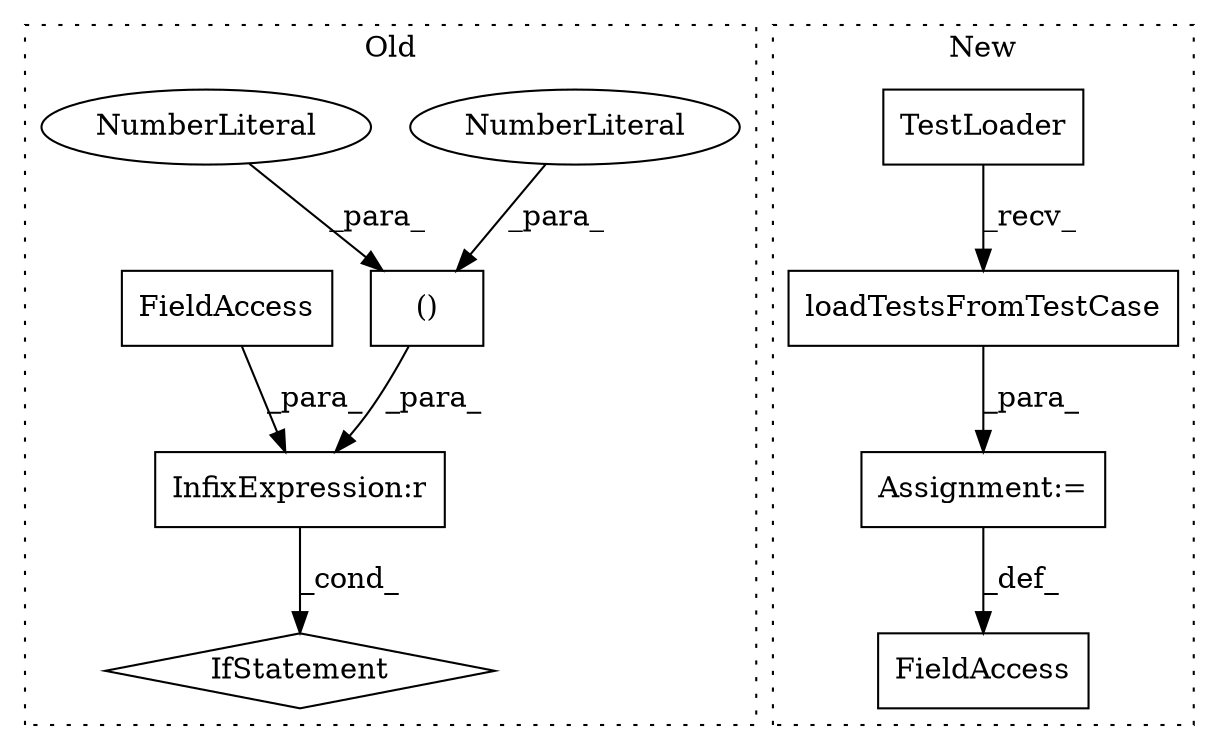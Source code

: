 digraph G {
subgraph cluster0 {
1 [label="()" a="106" s="255" l="15" shape="box"];
3 [label="NumberLiteral" a="34" s="255" l="1" shape="ellipse"];
4 [label="NumberLiteral" a="34" s="269" l="1" shape="ellipse"];
5 [label="InfixExpression:r" a="27" s="247" l="8" shape="box"];
7 [label="FieldAccess" a="22" s="231" l="16" shape="box"];
9 [label="IfStatement" a="25" s="227,270" l="4,3" shape="diamond"];
label = "Old";
style="dotted";
}
subgraph cluster1 {
2 [label="loadTestsFromTestCase" a="32" s="4687,4726" l="22,1" shape="box"];
6 [label="FieldAccess" a="22" s="4659" l="5" shape="box"];
8 [label="TestLoader" a="32" s="4674" l="12" shape="box"];
10 [label="Assignment:=" a="7" s="4664" l="1" shape="box"];
label = "New";
style="dotted";
}
1 -> 5 [label="_para_"];
2 -> 10 [label="_para_"];
3 -> 1 [label="_para_"];
4 -> 1 [label="_para_"];
5 -> 9 [label="_cond_"];
7 -> 5 [label="_para_"];
8 -> 2 [label="_recv_"];
10 -> 6 [label="_def_"];
}
